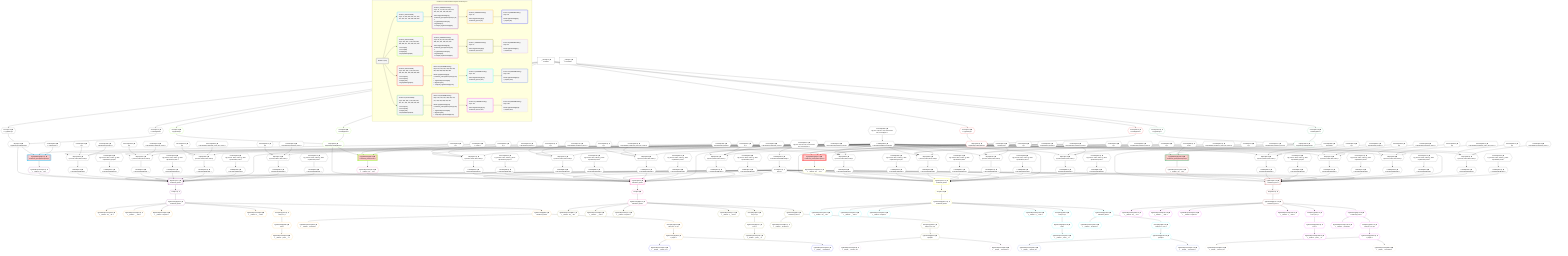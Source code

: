 %%{init: {'themeVariables': { 'fontSize': '12px'}}}%%
graph TD
    classDef path fill:#eee,stroke:#000,color:#000
    classDef plan fill:#fff,stroke-width:1px,color:#000
    classDef itemplan fill:#fff,stroke-width:2px,color:#000
    classDef unbatchedplan fill:#dff,stroke-width:1px,color:#000
    classDef sideeffectplan fill:#fcc,stroke-width:2px,color:#000
    classDef bucket fill:#f6f6f6,color:#000,stroke-width:2px,text-align:left


    %% plan dependencies
    Object196{{"Object[196∈0] ➊<br />ᐸ{reverse,orders,alias,codec}ᐳ"}}:::plan
    Lambda188{{"Lambda[188∈0] ➊<br />ᐸcalculateShouldReverseOrderᐳ"}}:::plan
    Constant193{{"Constant[193∈0] ➊<br />ᐸ[]ᐳ"}}:::plan
    Constant194{{"Constant[194∈0] ➊<br />ᐸsql.identifier(”people”)ᐳ"}}:::plan
    Constant195{{"Constant[195∈0] ➊<br />ᐸRecordCodec(people)ᐳ"}}:::plan
    Lambda188 & Constant193 & Constant194 & Constant195 --> Object196
    Object213{{"Object[213∈0] ➊<br />ᐸ{reverse,orders,alias,codec}ᐳ"}}:::plan
    Constant210{{"Constant[210∈0] ➊<br />ᐸ[]ᐳ"}}:::plan
    Constant211{{"Constant[211∈0] ➊<br />ᐸsql.identifier(”relational_items”)ᐳ"}}:::plan
    Constant212{{"Constant[212∈0] ➊<br />ᐸRecordCodec(relational_items)ᐳ"}}:::plan
    Lambda188 & Constant210 & Constant211 & Constant212 --> Object213
    Object230{{"Object[230∈0] ➊<br />ᐸ{reverse,orders,alias,codec}ᐳ"}}:::plan
    Constant227{{"Constant[227∈0] ➊<br />ᐸ[]ᐳ"}}:::plan
    Constant228{{"Constant[228∈0] ➊<br />ᐸsql.identifier(”relational_posts_title_lower”)ᐳ"}}:::plan
    Constant229{{"Constant[229∈0] ➊<br />ᐸCodec(text)ᐳ"}}:::plan
    Lambda188 & Constant227 & Constant228 & Constant229 --> Object230
    Object247{{"Object[247∈0] ➊<br />ᐸ{reverse,orders,alias,codec}ᐳ"}}:::plan
    Constant244{{"Constant[244∈0] ➊<br />ᐸ[]ᐳ"}}:::plan
    Constant245{{"Constant[245∈0] ➊<br />ᐸsql.identifier(”relational_posts”)ᐳ"}}:::plan
    Constant246{{"Constant[246∈0] ➊<br />ᐸRecordCodec(relational_posts)ᐳ"}}:::plan
    Lambda188 & Constant244 & Constant245 & Constant246 --> Object247
    Object262{{"Object[262∈0] ➊<br />ᐸ{reverse,orders,alias,codec}ᐳ"}}:::plan
    Constant259{{"Constant[259∈0] ➊<br />ᐸ[]ᐳ"}}:::plan
    Constant260{{"Constant[260∈0] ➊<br />ᐸsql.identifier(”people”)ᐳ"}}:::plan
    Lambda188 & Constant259 & Constant260 & Constant195 --> Object262
    Object279{{"Object[279∈0] ➊<br />ᐸ{reverse,orders,alias,codec}ᐳ"}}:::plan
    Constant276{{"Constant[276∈0] ➊<br />ᐸ[]ᐳ"}}:::plan
    Constant277{{"Constant[277∈0] ➊<br />ᐸsql.identifier(”relational_items”)ᐳ"}}:::plan
    Lambda188 & Constant276 & Constant277 & Constant212 --> Object279
    Object296{{"Object[296∈0] ➊<br />ᐸ{reverse,orders,alias,codec}ᐳ"}}:::plan
    Constant293{{"Constant[293∈0] ➊<br />ᐸ[]ᐳ"}}:::plan
    Constant294{{"Constant[294∈0] ➊<br />ᐸsql.identifier(”relational_posts_title_lower”)ᐳ"}}:::plan
    Lambda188 & Constant293 & Constant294 & Constant229 --> Object296
    Object313{{"Object[313∈0] ➊<br />ᐸ{reverse,orders,alias,codec}ᐳ"}}:::plan
    Constant310{{"Constant[310∈0] ➊<br />ᐸ[]ᐳ"}}:::plan
    Constant311{{"Constant[311∈0] ➊<br />ᐸsql.identifier(”relational_posts”)ᐳ"}}:::plan
    Lambda188 & Constant310 & Constant311 & Constant246 --> Object313
    Object328{{"Object[328∈0] ➊<br />ᐸ{reverse,orders,alias,codec}ᐳ"}}:::plan
    Constant325{{"Constant[325∈0] ➊<br />ᐸ[]ᐳ"}}:::plan
    Constant326{{"Constant[326∈0] ➊<br />ᐸsql.identifier(”people”)ᐳ"}}:::plan
    Lambda188 & Constant325 & Constant326 & Constant195 --> Object328
    Object345{{"Object[345∈0] ➊<br />ᐸ{reverse,orders,alias,codec}ᐳ"}}:::plan
    Constant342{{"Constant[342∈0] ➊<br />ᐸ[]ᐳ"}}:::plan
    Constant343{{"Constant[343∈0] ➊<br />ᐸsql.identifier(”relational_items”)ᐳ"}}:::plan
    Lambda188 & Constant342 & Constant343 & Constant212 --> Object345
    Object362{{"Object[362∈0] ➊<br />ᐸ{reverse,orders,alias,codec}ᐳ"}}:::plan
    Constant359{{"Constant[359∈0] ➊<br />ᐸ[]ᐳ"}}:::plan
    Constant360{{"Constant[360∈0] ➊<br />ᐸsql.identifier(”relational_posts_title_lower”)ᐳ"}}:::plan
    Lambda188 & Constant359 & Constant360 & Constant229 --> Object362
    Object379{{"Object[379∈0] ➊<br />ᐸ{reverse,orders,alias,codec}ᐳ"}}:::plan
    Constant376{{"Constant[376∈0] ➊<br />ᐸ[]ᐳ"}}:::plan
    Constant377{{"Constant[377∈0] ➊<br />ᐸsql.identifier(”relational_posts”)ᐳ"}}:::plan
    Lambda188 & Constant376 & Constant377 & Constant246 --> Object379
    Object394{{"Object[394∈0] ➊<br />ᐸ{reverse,orders,alias,codec}ᐳ"}}:::plan
    Constant391{{"Constant[391∈0] ➊<br />ᐸ[]ᐳ"}}:::plan
    Constant392{{"Constant[392∈0] ➊<br />ᐸsql.identifier(”people”)ᐳ"}}:::plan
    Lambda188 & Constant391 & Constant392 & Constant195 --> Object394
    Object411{{"Object[411∈0] ➊<br />ᐸ{reverse,orders,alias,codec}ᐳ"}}:::plan
    Constant408{{"Constant[408∈0] ➊<br />ᐸ[]ᐳ"}}:::plan
    Constant409{{"Constant[409∈0] ➊<br />ᐸsql.identifier(”relational_items”)ᐳ"}}:::plan
    Lambda188 & Constant408 & Constant409 & Constant212 --> Object411
    Object428{{"Object[428∈0] ➊<br />ᐸ{reverse,orders,alias,codec}ᐳ"}}:::plan
    Constant425{{"Constant[425∈0] ➊<br />ᐸ[]ᐳ"}}:::plan
    Constant426{{"Constant[426∈0] ➊<br />ᐸsql.identifier(”relational_posts_title_lower”)ᐳ"}}:::plan
    Lambda188 & Constant425 & Constant426 & Constant229 --> Object428
    Object445{{"Object[445∈0] ➊<br />ᐸ{reverse,orders,alias,codec}ᐳ"}}:::plan
    Constant442{{"Constant[442∈0] ➊<br />ᐸ[]ᐳ"}}:::plan
    Constant443{{"Constant[443∈0] ➊<br />ᐸsql.identifier(”relational_posts”)ᐳ"}}:::plan
    Lambda188 & Constant442 & Constant443 & Constant246 --> Object445
    Object14{{"Object[14∈0] ➊<br />ᐸ{pgSettings,withPgClient}ᐳ"}}:::plan
    Access12{{"Access[12∈0] ➊<br />ᐸ2.pgSettingsᐳ"}}:::plan
    Access13{{"Access[13∈0] ➊<br />ᐸ2.withPgClientᐳ"}}:::plan
    Access12 & Access13 --> Object14
    __Value2["__Value[2∈0] ➊<br />ᐸcontextᐳ"]:::plan
    __Value2 --> Access12
    __Value2 --> Access13
    Constant456{{"Constant[456∈0] ➊<br />ᐸ§{ first: null, last: null, cursorLower: null, cursorUpper: ᐳ"}}:::plan
    Constant456 --> Lambda188
    Lambda191{{"Lambda[191∈0] ➊<br />ᐸcalculateLimitAndOffsetSQLᐳ"}}:::plan
    Constant457{{"Constant[457∈0] ➊<br />ᐸ§{ first: null, last: null, cursorLower: null, cursorUpper: ᐳ"}}:::plan
    Constant457 --> Lambda191
    Access192{{"Access[192∈0] ➊<br />ᐸ191.0ᐳ"}}:::plan
    Lambda191 --> Access192
    Lambda197{{"Lambda[197∈0] ➊<br />ᐸcalculateOrderBySQLᐳ"}}:::plan
    Object196 --> Lambda197
    Lambda202{{"Lambda[202∈0] ➊<br />ᐸcalculateOrderBySQLᐳ"}}:::plan
    Constant458{{"Constant[458∈0] ➊<br />ᐸ§{ reverse: false, orders: [], alias: sql.identifier(”peopleᐳ"}}:::plan
    Constant458 --> Lambda202
    Lambda214{{"Lambda[214∈0] ➊<br />ᐸcalculateOrderBySQLᐳ"}}:::plan
    Object213 --> Lambda214
    Lambda219{{"Lambda[219∈0] ➊<br />ᐸcalculateOrderBySQLᐳ"}}:::plan
    Constant459{{"Constant[459∈0] ➊<br />ᐸ§{ reverse: false, orders: [], alias: sql.identifier(”relatiᐳ"}}:::plan
    Constant459 --> Lambda219
    Lambda231{{"Lambda[231∈0] ➊<br />ᐸcalculateOrderBySQLᐳ"}}:::plan
    Object230 --> Lambda231
    Lambda236{{"Lambda[236∈0] ➊<br />ᐸcalculateOrderBySQLᐳ"}}:::plan
    Constant460{{"Constant[460∈0] ➊<br />ᐸ§{ reverse: false, orders: [], alias: sql.identifier(”relatiᐳ"}}:::plan
    Constant460 --> Lambda236
    Lambda248{{"Lambda[248∈0] ➊<br />ᐸcalculateOrderBySQLᐳ"}}:::plan
    Object247 --> Lambda248
    Lambda253{{"Lambda[253∈0] ➊<br />ᐸcalculateOrderBySQLᐳ"}}:::plan
    Constant461{{"Constant[461∈0] ➊<br />ᐸ§{ reverse: false, orders: [], alias: sql.identifier(”relatiᐳ"}}:::plan
    Constant461 --> Lambda253
    Lambda263{{"Lambda[263∈0] ➊<br />ᐸcalculateOrderBySQLᐳ"}}:::plan
    Object262 --> Lambda263
    Lambda268{{"Lambda[268∈0] ➊<br />ᐸcalculateOrderBySQLᐳ"}}:::plan
    Constant462{{"Constant[462∈0] ➊<br />ᐸ§{ reverse: false, orders: [], alias: sql.identifier(”peopleᐳ"}}:::plan
    Constant462 --> Lambda268
    Lambda280{{"Lambda[280∈0] ➊<br />ᐸcalculateOrderBySQLᐳ"}}:::plan
    Object279 --> Lambda280
    Lambda285{{"Lambda[285∈0] ➊<br />ᐸcalculateOrderBySQLᐳ"}}:::plan
    Constant463{{"Constant[463∈0] ➊<br />ᐸ§{ reverse: false, orders: [], alias: sql.identifier(”relatiᐳ"}}:::plan
    Constant463 --> Lambda285
    Lambda297{{"Lambda[297∈0] ➊<br />ᐸcalculateOrderBySQLᐳ"}}:::plan
    Object296 --> Lambda297
    Lambda302{{"Lambda[302∈0] ➊<br />ᐸcalculateOrderBySQLᐳ"}}:::plan
    Constant464{{"Constant[464∈0] ➊<br />ᐸ§{ reverse: false, orders: [], alias: sql.identifier(”relatiᐳ"}}:::plan
    Constant464 --> Lambda302
    Lambda314{{"Lambda[314∈0] ➊<br />ᐸcalculateOrderBySQLᐳ"}}:::plan
    Object313 --> Lambda314
    Lambda319{{"Lambda[319∈0] ➊<br />ᐸcalculateOrderBySQLᐳ"}}:::plan
    Constant465{{"Constant[465∈0] ➊<br />ᐸ§{ reverse: false, orders: [], alias: sql.identifier(”relatiᐳ"}}:::plan
    Constant465 --> Lambda319
    Lambda329{{"Lambda[329∈0] ➊<br />ᐸcalculateOrderBySQLᐳ"}}:::plan
    Object328 --> Lambda329
    Lambda334{{"Lambda[334∈0] ➊<br />ᐸcalculateOrderBySQLᐳ"}}:::plan
    Constant466{{"Constant[466∈0] ➊<br />ᐸ§{ reverse: false, orders: [], alias: sql.identifier(”peopleᐳ"}}:::plan
    Constant466 --> Lambda334
    Lambda346{{"Lambda[346∈0] ➊<br />ᐸcalculateOrderBySQLᐳ"}}:::plan
    Object345 --> Lambda346
    Lambda351{{"Lambda[351∈0] ➊<br />ᐸcalculateOrderBySQLᐳ"}}:::plan
    Constant467{{"Constant[467∈0] ➊<br />ᐸ§{ reverse: false, orders: [], alias: sql.identifier(”relatiᐳ"}}:::plan
    Constant467 --> Lambda351
    Lambda363{{"Lambda[363∈0] ➊<br />ᐸcalculateOrderBySQLᐳ"}}:::plan
    Object362 --> Lambda363
    Lambda368{{"Lambda[368∈0] ➊<br />ᐸcalculateOrderBySQLᐳ"}}:::plan
    Constant468{{"Constant[468∈0] ➊<br />ᐸ§{ reverse: false, orders: [], alias: sql.identifier(”relatiᐳ"}}:::plan
    Constant468 --> Lambda368
    Lambda380{{"Lambda[380∈0] ➊<br />ᐸcalculateOrderBySQLᐳ"}}:::plan
    Object379 --> Lambda380
    Lambda385{{"Lambda[385∈0] ➊<br />ᐸcalculateOrderBySQLᐳ"}}:::plan
    Constant469{{"Constant[469∈0] ➊<br />ᐸ§{ reverse: false, orders: [], alias: sql.identifier(”relatiᐳ"}}:::plan
    Constant469 --> Lambda385
    Lambda395{{"Lambda[395∈0] ➊<br />ᐸcalculateOrderBySQLᐳ"}}:::plan
    Object394 --> Lambda395
    Lambda400{{"Lambda[400∈0] ➊<br />ᐸcalculateOrderBySQLᐳ"}}:::plan
    Constant470{{"Constant[470∈0] ➊<br />ᐸ§{ reverse: false, orders: [], alias: sql.identifier(”peopleᐳ"}}:::plan
    Constant470 --> Lambda400
    Lambda412{{"Lambda[412∈0] ➊<br />ᐸcalculateOrderBySQLᐳ"}}:::plan
    Object411 --> Lambda412
    Lambda417{{"Lambda[417∈0] ➊<br />ᐸcalculateOrderBySQLᐳ"}}:::plan
    Constant471{{"Constant[471∈0] ➊<br />ᐸ§{ reverse: false, orders: [], alias: sql.identifier(”relatiᐳ"}}:::plan
    Constant471 --> Lambda417
    Lambda429{{"Lambda[429∈0] ➊<br />ᐸcalculateOrderBySQLᐳ"}}:::plan
    Object428 --> Lambda429
    Lambda434{{"Lambda[434∈0] ➊<br />ᐸcalculateOrderBySQLᐳ"}}:::plan
    Constant472{{"Constant[472∈0] ➊<br />ᐸ§{ reverse: false, orders: [], alias: sql.identifier(”relatiᐳ"}}:::plan
    Constant472 --> Lambda434
    Lambda446{{"Lambda[446∈0] ➊<br />ᐸcalculateOrderBySQLᐳ"}}:::plan
    Object445 --> Lambda446
    Lambda451{{"Lambda[451∈0] ➊<br />ᐸcalculateOrderBySQLᐳ"}}:::plan
    Constant473{{"Constant[473∈0] ➊<br />ᐸ§{ reverse: false, orders: [], alias: sql.identifier(”relatiᐳ"}}:::plan
    Constant473 --> Lambda451
    __Value4["__Value[4∈0] ➊<br />ᐸrootValueᐳ"]:::plan
    Constant186{{"Constant[186∈0] ➊<br />ᐸnullᐳ"}}:::plan
    Constant452{{"Constant[452∈0] ➊<br />ᐸ4ᐳ"}}:::plan
    Constant453{{"Constant[453∈0] ➊<br />ᐸ'A description'ᐳ"}}:::plan
    Constant454{{"Constant[454∈0] ➊<br />ᐸ'A note'ᐳ"}}:::plan
    Constant455{{"Constant[455∈0] ➊<br />ᐸ3141592ᐳ"}}:::plan
    PgUpdateSingle11[["PgUpdateSingle[11∈1] ➊<br />ᐸrelational_posts(id;description)ᐳ"]]:::sideeffectplan
    Object14 & Constant452 & Constant453 --> PgUpdateSingle11
    PgSelect17[["PgSelect[17∈2] ➊<br />ᐸrelational_postsᐳ"]]:::plan
    PgClassExpression15{{"PgClassExpression[15∈2] ➊<br />ᐸ__relation...sts__.”id”ᐳ"}}:::plan
    Object14 & PgClassExpression15 & Access192 & Lambda197 & Lambda202 & Access192 & Lambda214 & Lambda219 & Access192 & Lambda231 & Lambda236 & Lambda188 & Access192 & Lambda248 & Lambda253 --> PgSelect17
    PgUpdateSingle11 --> PgClassExpression15
    First21{{"First[21∈2] ➊"}}:::plan
    PgSelect17 --> First21
    PgSelectSingle22{{"PgSelectSingle[22∈2] ➊<br />ᐸrelational_postsᐳ"}}:::plan
    First21 --> PgSelectSingle22
    PgClassExpression23{{"PgClassExpression[23∈3] ➊<br />ᐸ__relation...sts__.”id”ᐳ"}}:::plan
    PgSelectSingle22 --> PgClassExpression23
    PgClassExpression24{{"PgClassExpression[24∈3] ➊<br />ᐸ__relation...__.”title”ᐳ"}}:::plan
    PgSelectSingle22 --> PgClassExpression24
    PgClassExpression25{{"PgClassExpression[25∈3] ➊<br />ᐸ__relation...scription”ᐳ"}}:::plan
    PgSelectSingle22 --> PgClassExpression25
    PgClassExpression26{{"PgClassExpression[26∈3] ➊<br />ᐸ__relation...s__.”note”ᐳ"}}:::plan
    PgSelectSingle22 --> PgClassExpression26
    PgSelectSingle33{{"PgSelectSingle[33∈3] ➊<br />ᐸtextᐳ"}}:::plan
    RemapKeys237{{"RemapKeys[237∈3] ➊<br />ᐸ22:{”0”:7}ᐳ"}}:::plan
    RemapKeys237 --> PgSelectSingle33
    PgClassExpression34{{"PgClassExpression[34∈3] ➊<br />ᐸ__relation..._lower__.vᐳ"}}:::plan
    PgSelectSingle33 --> PgClassExpression34
    PgSelectSingle38{{"PgSelectSingle[38∈3] ➊<br />ᐸrelational_itemsᐳ"}}:::plan
    PgSelectSingle22 --> PgSelectSingle38
    PgClassExpression39{{"PgClassExpression[39∈3] ➊<br />ᐸ__relation..._archived”ᐳ"}}:::plan
    PgSelectSingle38 --> PgClassExpression39
    PgSelectSingle48{{"PgSelectSingle[48∈3] ➊<br />ᐸpeopleᐳ"}}:::plan
    RemapKeys203{{"RemapKeys[203∈3] ➊<br />ᐸ38:{”0”:1,”1”:2}ᐳ"}}:::plan
    RemapKeys203 --> PgSelectSingle48
    PgSelectSingle38 --> RemapKeys203
    PgSelectSingle22 --> RemapKeys237
    PgClassExpression49{{"PgClassExpression[49∈4] ➊<br />ᐸ__people__.”person_id”ᐳ"}}:::plan
    PgSelectSingle48 --> PgClassExpression49
    PgClassExpression50{{"PgClassExpression[50∈4] ➊<br />ᐸ__people__.”username”ᐳ"}}:::plan
    PgSelectSingle48 --> PgClassExpression50
    PgUpdateSingle56[["PgUpdateSingle[56∈5] ➊<br />ᐸrelational_posts(id;note)ᐳ"]]:::sideeffectplan
    Object59{{"Object[59∈5] ➊<br />ᐸ{pgSettings,withPgClient}ᐳ"}}:::plan
    Object59 & Constant452 & Constant454 --> PgUpdateSingle56
    Access57{{"Access[57∈5] ➊<br />ᐸ2.pgSettingsᐳ"}}:::plan
    Access58{{"Access[58∈5] ➊<br />ᐸ2.withPgClientᐳ"}}:::plan
    Access57 & Access58 --> Object59
    __Value2 --> Access57
    __Value2 --> Access58
    PgSelect62[["PgSelect[62∈6] ➊<br />ᐸrelational_postsᐳ"]]:::plan
    PgClassExpression60{{"PgClassExpression[60∈6] ➊<br />ᐸ__relation...sts__.”id”ᐳ"}}:::plan
    Object59 & PgClassExpression60 & Access192 & Lambda263 & Lambda268 & Access192 & Lambda280 & Lambda285 & Access192 & Lambda297 & Lambda302 & Lambda188 & Access192 & Lambda314 & Lambda319 --> PgSelect62
    PgUpdateSingle56 --> PgClassExpression60
    First66{{"First[66∈6] ➊"}}:::plan
    PgSelect62 --> First66
    PgSelectSingle67{{"PgSelectSingle[67∈6] ➊<br />ᐸrelational_postsᐳ"}}:::plan
    First66 --> PgSelectSingle67
    PgClassExpression68{{"PgClassExpression[68∈7] ➊<br />ᐸ__relation...sts__.”id”ᐳ"}}:::plan
    PgSelectSingle67 --> PgClassExpression68
    PgClassExpression69{{"PgClassExpression[69∈7] ➊<br />ᐸ__relation...__.”title”ᐳ"}}:::plan
    PgSelectSingle67 --> PgClassExpression69
    PgClassExpression70{{"PgClassExpression[70∈7] ➊<br />ᐸ__relation...scription”ᐳ"}}:::plan
    PgSelectSingle67 --> PgClassExpression70
    PgClassExpression71{{"PgClassExpression[71∈7] ➊<br />ᐸ__relation...s__.”note”ᐳ"}}:::plan
    PgSelectSingle67 --> PgClassExpression71
    PgSelectSingle78{{"PgSelectSingle[78∈7] ➊<br />ᐸtextᐳ"}}:::plan
    RemapKeys303{{"RemapKeys[303∈7] ➊<br />ᐸ67:{”0”:7}ᐳ"}}:::plan
    RemapKeys303 --> PgSelectSingle78
    PgClassExpression79{{"PgClassExpression[79∈7] ➊<br />ᐸ__relation..._lower__.vᐳ"}}:::plan
    PgSelectSingle78 --> PgClassExpression79
    PgSelectSingle83{{"PgSelectSingle[83∈7] ➊<br />ᐸrelational_itemsᐳ"}}:::plan
    PgSelectSingle67 --> PgSelectSingle83
    PgClassExpression84{{"PgClassExpression[84∈7] ➊<br />ᐸ__relation..._archived”ᐳ"}}:::plan
    PgSelectSingle83 --> PgClassExpression84
    PgSelectSingle93{{"PgSelectSingle[93∈7] ➊<br />ᐸpeopleᐳ"}}:::plan
    RemapKeys269{{"RemapKeys[269∈7] ➊<br />ᐸ83:{”0”:1,”1”:2}ᐳ"}}:::plan
    RemapKeys269 --> PgSelectSingle93
    PgSelectSingle83 --> RemapKeys269
    PgSelectSingle67 --> RemapKeys303
    PgClassExpression94{{"PgClassExpression[94∈8] ➊<br />ᐸ__people__.”person_id”ᐳ"}}:::plan
    PgSelectSingle93 --> PgClassExpression94
    PgClassExpression95{{"PgClassExpression[95∈8] ➊<br />ᐸ__people__.”username”ᐳ"}}:::plan
    PgSelectSingle93 --> PgClassExpression95
    PgUpdateSingle101[["PgUpdateSingle[101∈9] ➊<br />ᐸrelational_posts(id;description)ᐳ"]]:::sideeffectplan
    Object104{{"Object[104∈9] ➊<br />ᐸ{pgSettings,withPgClient}ᐳ"}}:::plan
    Object104 & Constant452 & Constant186 --> PgUpdateSingle101
    Access102{{"Access[102∈9] ➊<br />ᐸ2.pgSettingsᐳ"}}:::plan
    Access103{{"Access[103∈9] ➊<br />ᐸ2.withPgClientᐳ"}}:::plan
    Access102 & Access103 --> Object104
    __Value2 --> Access102
    __Value2 --> Access103
    PgSelect107[["PgSelect[107∈10] ➊<br />ᐸrelational_postsᐳ"]]:::plan
    PgClassExpression105{{"PgClassExpression[105∈10] ➊<br />ᐸ__relation...sts__.”id”ᐳ"}}:::plan
    Object104 & PgClassExpression105 & Access192 & Lambda329 & Lambda334 & Access192 & Lambda346 & Lambda351 & Access192 & Lambda363 & Lambda368 & Lambda188 & Access192 & Lambda380 & Lambda385 --> PgSelect107
    PgUpdateSingle101 --> PgClassExpression105
    First111{{"First[111∈10] ➊"}}:::plan
    PgSelect107 --> First111
    PgSelectSingle112{{"PgSelectSingle[112∈10] ➊<br />ᐸrelational_postsᐳ"}}:::plan
    First111 --> PgSelectSingle112
    PgClassExpression113{{"PgClassExpression[113∈11] ➊<br />ᐸ__relation...sts__.”id”ᐳ"}}:::plan
    PgSelectSingle112 --> PgClassExpression113
    PgClassExpression114{{"PgClassExpression[114∈11] ➊<br />ᐸ__relation...__.”title”ᐳ"}}:::plan
    PgSelectSingle112 --> PgClassExpression114
    PgClassExpression115{{"PgClassExpression[115∈11] ➊<br />ᐸ__relation...scription”ᐳ"}}:::plan
    PgSelectSingle112 --> PgClassExpression115
    PgClassExpression116{{"PgClassExpression[116∈11] ➊<br />ᐸ__relation...s__.”note”ᐳ"}}:::plan
    PgSelectSingle112 --> PgClassExpression116
    PgSelectSingle123{{"PgSelectSingle[123∈11] ➊<br />ᐸtextᐳ"}}:::plan
    RemapKeys369{{"RemapKeys[369∈11] ➊<br />ᐸ112:{”0”:7}ᐳ"}}:::plan
    RemapKeys369 --> PgSelectSingle123
    PgClassExpression124{{"PgClassExpression[124∈11] ➊<br />ᐸ__relation..._lower__.vᐳ"}}:::plan
    PgSelectSingle123 --> PgClassExpression124
    PgSelectSingle128{{"PgSelectSingle[128∈11] ➊<br />ᐸrelational_itemsᐳ"}}:::plan
    PgSelectSingle112 --> PgSelectSingle128
    PgClassExpression129{{"PgClassExpression[129∈11] ➊<br />ᐸ__relation..._archived”ᐳ"}}:::plan
    PgSelectSingle128 --> PgClassExpression129
    PgSelectSingle138{{"PgSelectSingle[138∈11] ➊<br />ᐸpeopleᐳ"}}:::plan
    RemapKeys335{{"RemapKeys[335∈11] ➊<br />ᐸ128:{”0”:1,”1”:2}ᐳ"}}:::plan
    RemapKeys335 --> PgSelectSingle138
    PgSelectSingle128 --> RemapKeys335
    PgSelectSingle112 --> RemapKeys369
    PgClassExpression139{{"PgClassExpression[139∈12] ➊<br />ᐸ__people__.”person_id”ᐳ"}}:::plan
    PgSelectSingle138 --> PgClassExpression139
    PgClassExpression140{{"PgClassExpression[140∈12] ➊<br />ᐸ__people__.”username”ᐳ"}}:::plan
    PgSelectSingle138 --> PgClassExpression140
    PgUpdateSingle146[["PgUpdateSingle[146∈13] ➊<br />ᐸrelational_posts(id;description)ᐳ"]]:::sideeffectplan
    Object149{{"Object[149∈13] ➊<br />ᐸ{pgSettings,withPgClient}ᐳ"}}:::plan
    Object149 & Constant455 & Constant186 --> PgUpdateSingle146
    Access147{{"Access[147∈13] ➊<br />ᐸ2.pgSettingsᐳ"}}:::plan
    Access148{{"Access[148∈13] ➊<br />ᐸ2.withPgClientᐳ"}}:::plan
    Access147 & Access148 --> Object149
    __Value2 --> Access147
    __Value2 --> Access148
    PgSelect152[["PgSelect[152∈14] ➊<br />ᐸrelational_postsᐳ"]]:::plan
    PgClassExpression150{{"PgClassExpression[150∈14] ➊<br />ᐸ__relation...sts__.”id”ᐳ"}}:::plan
    Object149 & PgClassExpression150 & Access192 & Lambda395 & Lambda400 & Access192 & Lambda412 & Lambda417 & Access192 & Lambda429 & Lambda434 & Lambda188 & Access192 & Lambda446 & Lambda451 --> PgSelect152
    PgUpdateSingle146 --> PgClassExpression150
    First156{{"First[156∈14] ➊"}}:::plan
    PgSelect152 --> First156
    PgSelectSingle157{{"PgSelectSingle[157∈14] ➊<br />ᐸrelational_postsᐳ"}}:::plan
    First156 --> PgSelectSingle157
    PgClassExpression158{{"PgClassExpression[158∈15] ➊<br />ᐸ__relation...sts__.”id”ᐳ"}}:::plan
    PgSelectSingle157 --> PgClassExpression158
    PgClassExpression159{{"PgClassExpression[159∈15] ➊<br />ᐸ__relation...__.”title”ᐳ"}}:::plan
    PgSelectSingle157 --> PgClassExpression159
    PgClassExpression160{{"PgClassExpression[160∈15] ➊<br />ᐸ__relation...scription”ᐳ"}}:::plan
    PgSelectSingle157 --> PgClassExpression160
    PgClassExpression161{{"PgClassExpression[161∈15] ➊<br />ᐸ__relation...s__.”note”ᐳ"}}:::plan
    PgSelectSingle157 --> PgClassExpression161
    PgSelectSingle168{{"PgSelectSingle[168∈15] ➊<br />ᐸtextᐳ"}}:::plan
    RemapKeys435{{"RemapKeys[435∈15] ➊<br />ᐸ157:{”0”:7}ᐳ"}}:::plan
    RemapKeys435 --> PgSelectSingle168
    PgClassExpression169{{"PgClassExpression[169∈15] ➊<br />ᐸ__relation..._lower__.vᐳ"}}:::plan
    PgSelectSingle168 --> PgClassExpression169
    PgSelectSingle173{{"PgSelectSingle[173∈15] ➊<br />ᐸrelational_itemsᐳ"}}:::plan
    PgSelectSingle157 --> PgSelectSingle173
    PgClassExpression174{{"PgClassExpression[174∈15] ➊<br />ᐸ__relation..._archived”ᐳ"}}:::plan
    PgSelectSingle173 --> PgClassExpression174
    PgSelectSingle183{{"PgSelectSingle[183∈15] ➊<br />ᐸpeopleᐳ"}}:::plan
    RemapKeys401{{"RemapKeys[401∈15] ➊<br />ᐸ173:{”0”:1,”1”:2}ᐳ"}}:::plan
    RemapKeys401 --> PgSelectSingle183
    PgSelectSingle173 --> RemapKeys401
    PgSelectSingle157 --> RemapKeys435
    PgClassExpression184{{"PgClassExpression[184∈16] ➊<br />ᐸ__people__.”person_id”ᐳ"}}:::plan
    PgSelectSingle183 --> PgClassExpression184
    PgClassExpression185{{"PgClassExpression[185∈16] ➊<br />ᐸ__people__.”username”ᐳ"}}:::plan
    PgSelectSingle183 --> PgClassExpression185

    %% define steps

    subgraph "Buckets for mutations/basics/update-relational-post"
    Bucket0("Bucket 0 (root)"):::bucket
    classDef bucket0 stroke:#696969
    class Bucket0,__Value2,__Value4,Access12,Access13,Object14,Constant186,Lambda188,Lambda191,Access192,Constant193,Constant194,Constant195,Object196,Lambda197,Lambda202,Constant210,Constant211,Constant212,Object213,Lambda214,Lambda219,Constant227,Constant228,Constant229,Object230,Lambda231,Lambda236,Constant244,Constant245,Constant246,Object247,Lambda248,Lambda253,Constant259,Constant260,Object262,Lambda263,Lambda268,Constant276,Constant277,Object279,Lambda280,Lambda285,Constant293,Constant294,Object296,Lambda297,Lambda302,Constant310,Constant311,Object313,Lambda314,Lambda319,Constant325,Constant326,Object328,Lambda329,Lambda334,Constant342,Constant343,Object345,Lambda346,Lambda351,Constant359,Constant360,Object362,Lambda363,Lambda368,Constant376,Constant377,Object379,Lambda380,Lambda385,Constant391,Constant392,Object394,Lambda395,Lambda400,Constant408,Constant409,Object411,Lambda412,Lambda417,Constant425,Constant426,Object428,Lambda429,Lambda434,Constant442,Constant443,Object445,Lambda446,Lambda451,Constant452,Constant453,Constant454,Constant455,Constant456,Constant457,Constant458,Constant459,Constant460,Constant461,Constant462,Constant463,Constant464,Constant465,Constant466,Constant467,Constant468,Constant469,Constant470,Constant471,Constant472,Constant473 bucket0
    Bucket1("Bucket 1 (mutationField)<br />Deps: 14, 452, 453, 192, 197, 202, 214, 219, 231, 236, 188, 248, 253"):::bucket
    classDef bucket1 stroke:#00bfff
    class Bucket1,PgUpdateSingle11 bucket1
    Bucket2("Bucket 2 (nullableBoundary)<br />Deps: 11, 14, 192, 197, 202, 214, 219, 231, 236, 188, 248, 253<br /><br />ROOT PgUpdateSingle{1}ᐸrelational_posts(id;description)ᐳ[11]<br />1: <br />ᐳ: PgClassExpression[15]<br />2: PgSelect[17]<br />ᐳ: First[21], PgSelectSingle[22]"):::bucket
    classDef bucket2 stroke:#7f007f
    class Bucket2,PgClassExpression15,PgSelect17,First21,PgSelectSingle22 bucket2
    Bucket3("Bucket 3 (nullableBoundary)<br />Deps: 22<br /><br />ROOT PgSelectSingle{2}ᐸrelational_postsᐳ[22]"):::bucket
    classDef bucket3 stroke:#ffa500
    class Bucket3,PgClassExpression23,PgClassExpression24,PgClassExpression25,PgClassExpression26,PgSelectSingle33,PgClassExpression34,PgSelectSingle38,PgClassExpression39,PgSelectSingle48,RemapKeys203,RemapKeys237 bucket3
    Bucket4("Bucket 4 (nullableBoundary)<br />Deps: 48<br /><br />ROOT PgSelectSingle{3}ᐸpeopleᐳ[48]"):::bucket
    classDef bucket4 stroke:#0000ff
    class Bucket4,PgClassExpression49,PgClassExpression50 bucket4
    Bucket5("Bucket 5 (mutationField)<br />Deps: 452, 454, 2, 192, 263, 268, 280, 285, 297, 302, 188, 314, 319<br /><br />1: Access[57]<br />2: Access[58]<br />3: Object[59]<br />4: PgUpdateSingle[56]"):::bucket
    classDef bucket5 stroke:#7fff00
    class Bucket5,PgUpdateSingle56,Access57,Access58,Object59 bucket5
    Bucket6("Bucket 6 (nullableBoundary)<br />Deps: 56, 59, 192, 263, 268, 280, 285, 297, 302, 188, 314, 319<br /><br />ROOT PgUpdateSingle{5}ᐸrelational_posts(id;note)ᐳ[56]<br />1: <br />ᐳ: PgClassExpression[60]<br />2: PgSelect[62]<br />ᐳ: First[66], PgSelectSingle[67]"):::bucket
    classDef bucket6 stroke:#ff1493
    class Bucket6,PgClassExpression60,PgSelect62,First66,PgSelectSingle67 bucket6
    Bucket7("Bucket 7 (nullableBoundary)<br />Deps: 67<br /><br />ROOT PgSelectSingle{6}ᐸrelational_postsᐳ[67]"):::bucket
    classDef bucket7 stroke:#808000
    class Bucket7,PgClassExpression68,PgClassExpression69,PgClassExpression70,PgClassExpression71,PgSelectSingle78,PgClassExpression79,PgSelectSingle83,PgClassExpression84,PgSelectSingle93,RemapKeys269,RemapKeys303 bucket7
    Bucket8("Bucket 8 (nullableBoundary)<br />Deps: 93<br /><br />ROOT PgSelectSingle{7}ᐸpeopleᐳ[93]"):::bucket
    classDef bucket8 stroke:#dda0dd
    class Bucket8,PgClassExpression94,PgClassExpression95 bucket8
    Bucket9("Bucket 9 (mutationField)<br />Deps: 452, 186, 2, 192, 329, 334, 346, 351, 363, 368, 188, 380, 385<br /><br />1: Access[102]<br />2: Access[103]<br />3: Object[104]<br />4: PgUpdateSingle[101]"):::bucket
    classDef bucket9 stroke:#ff0000
    class Bucket9,PgUpdateSingle101,Access102,Access103,Object104 bucket9
    Bucket10("Bucket 10 (nullableBoundary)<br />Deps: 101, 104, 192, 329, 334, 346, 351, 363, 368, 188, 380, 385<br /><br />ROOT PgUpdateSingle{9}ᐸrelational_posts(id;description)ᐳ[101]<br />1: <br />ᐳ: PgClassExpression[105]<br />2: PgSelect[107]<br />ᐳ: First[111], PgSelectSingle[112]"):::bucket
    classDef bucket10 stroke:#ffff00
    class Bucket10,PgClassExpression105,PgSelect107,First111,PgSelectSingle112 bucket10
    Bucket11("Bucket 11 (nullableBoundary)<br />Deps: 112<br /><br />ROOT PgSelectSingle{10}ᐸrelational_postsᐳ[112]"):::bucket
    classDef bucket11 stroke:#00ffff
    class Bucket11,PgClassExpression113,PgClassExpression114,PgClassExpression115,PgClassExpression116,PgSelectSingle123,PgClassExpression124,PgSelectSingle128,PgClassExpression129,PgSelectSingle138,RemapKeys335,RemapKeys369 bucket11
    Bucket12("Bucket 12 (nullableBoundary)<br />Deps: 138<br /><br />ROOT PgSelectSingle{11}ᐸpeopleᐳ[138]"):::bucket
    classDef bucket12 stroke:#4169e1
    class Bucket12,PgClassExpression139,PgClassExpression140 bucket12
    Bucket13("Bucket 13 (mutationField)<br />Deps: 455, 186, 2, 192, 395, 400, 412, 417, 429, 434, 188, 446, 451<br /><br />1: Access[147]<br />2: Access[148]<br />3: Object[149]<br />4: PgUpdateSingle[146]"):::bucket
    classDef bucket13 stroke:#3cb371
    class Bucket13,PgUpdateSingle146,Access147,Access148,Object149 bucket13
    Bucket14("Bucket 14 (nullableBoundary)<br />Deps: 146, 149, 192, 395, 400, 412, 417, 429, 434, 188, 446, 451<br /><br />ROOT PgUpdateSingle{13}ᐸrelational_posts(id;description)ᐳ[146]<br />1: <br />ᐳ: PgClassExpression[150]<br />2: PgSelect[152]<br />ᐳ: First[156], PgSelectSingle[157]"):::bucket
    classDef bucket14 stroke:#a52a2a
    class Bucket14,PgClassExpression150,PgSelect152,First156,PgSelectSingle157 bucket14
    Bucket15("Bucket 15 (nullableBoundary)<br />Deps: 157<br /><br />ROOT PgSelectSingle{14}ᐸrelational_postsᐳ[157]"):::bucket
    classDef bucket15 stroke:#ff00ff
    class Bucket15,PgClassExpression158,PgClassExpression159,PgClassExpression160,PgClassExpression161,PgSelectSingle168,PgClassExpression169,PgSelectSingle173,PgClassExpression174,PgSelectSingle183,RemapKeys401,RemapKeys435 bucket15
    Bucket16("Bucket 16 (nullableBoundary)<br />Deps: 183<br /><br />ROOT PgSelectSingle{15}ᐸpeopleᐳ[183]"):::bucket
    classDef bucket16 stroke:#f5deb3
    class Bucket16,PgClassExpression184,PgClassExpression185 bucket16
    Bucket0 --> Bucket1 & Bucket5 & Bucket9 & Bucket13
    Bucket1 --> Bucket2
    Bucket2 --> Bucket3
    Bucket3 --> Bucket4
    Bucket5 --> Bucket6
    Bucket6 --> Bucket7
    Bucket7 --> Bucket8
    Bucket9 --> Bucket10
    Bucket10 --> Bucket11
    Bucket11 --> Bucket12
    Bucket13 --> Bucket14
    Bucket14 --> Bucket15
    Bucket15 --> Bucket16
    end